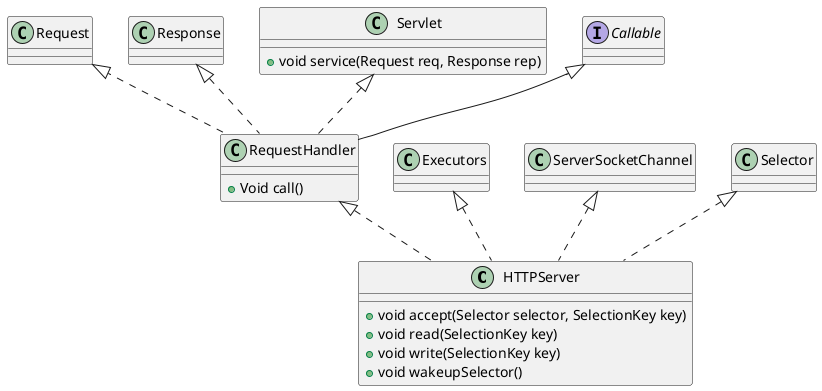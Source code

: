 @startuml

class HTTPServer {
    + void accept(Selector selector, SelectionKey key)
    + void read(SelectionKey key)
    + void write(SelectionKey key)
    + void wakeupSelector()
}

class Request {

}

class Response {

}

class RequestHandler {
    + Void call()
}

class Servlet {
    + void service(Request req, Response rep)
}

interface Callable

Executors <|-. HTTPServer
ServerSocketChannel <|-. HTTPServer
Selector <|-. HTTPServer
RequestHandler <|-. HTTPServer

Callable <|-- RequestHandler

Servlet <|-. RequestHandler
Request <|-. RequestHandler
Response <|-. RequestHandler

@enduml